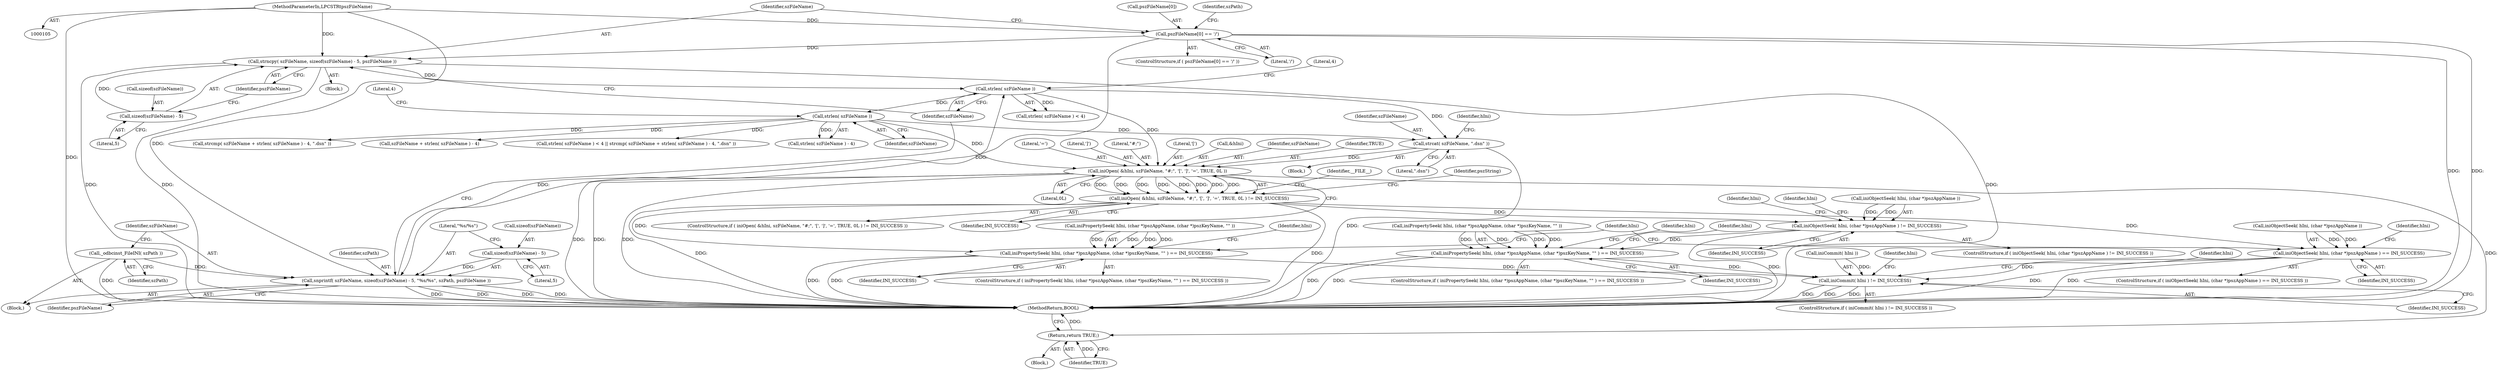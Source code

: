 digraph "0_unixODBC_45ef78e037f578b15fc58938a3a3251655e71d6f#diff-d52750c7ba4e594410438569d8e2963aL24_6@API" {
"1000160" [label="(Call,strcat( szFileName, \".dsn\" ))"];
"1000148" [label="(Call,strlen( szFileName ))"];
"1000120" [label="(Call,strncpy( szFileName, sizeof(szFileName) - 5, pszFileName ))"];
"1000122" [label="(Call,sizeof(szFileName) - 5)"];
"1000114" [label="(Call,pszFileName[0] == '/')"];
"1000106" [label="(MethodParameterIn,LPCSTR\tpszFileName)"];
"1000136" [label="(Call,snprintf( szFileName, sizeof(szFileName) - 5, \"%s/%s\", szPath, pszFileName ))"];
"1000138" [label="(Call,sizeof(szFileName) - 5)"];
"1000134" [label="(Call,_odbcinst_FileINI( szPath ))"];
"1000155" [label="(Call,strlen( szFileName ))"];
"1000165" [label="(Call,iniOpen( &hIni, szFileName, \"#;\", '[', ']', '=', TRUE, 0L ))"];
"1000164" [label="(Call,iniOpen( &hIni, szFileName, \"#;\", '[', ']', '=', TRUE, 0L ) != INI_SUCCESS)"];
"1000196" [label="(Call,iniObjectSeek( hIni, (char *)pszAppName ) == INI_SUCCESS)"];
"1000285" [label="(Call,iniCommit( hIni ) != INI_SUCCESS)"];
"1000213" [label="(Call,iniPropertySeek( hIni, (char *)pszAppName, (char *)pszKeyName, \"\" ) == INI_SUCCESS)"];
"1000230" [label="(Call,iniObjectSeek( hIni, (char *)pszAppName ) != INI_SUCCESS)"];
"1000244" [label="(Call,iniPropertySeek( hIni, (char *)pszAppName, (char *)pszKeyName, \"\" ) == INI_SUCCESS)"];
"1000303" [label="(Return,return TRUE;)"];
"1000146" [label="(Call,strlen( szFileName ) < 4 || strcmp( szFileName + strlen( szFileName ) - 4, \".dsn\" ))"];
"1000285" [label="(Call,iniCommit( hIni ) != INI_SUCCESS)"];
"1000287" [label="(Identifier,hIni)"];
"1000170" [label="(Literal,'[')"];
"1000150" [label="(Literal,4)"];
"1000163" [label="(ControlStructure,if ( iniOpen( &hIni, szFileName, \"#;\", '[', ']', '=', TRUE, 0L ) != INI_SUCCESS ))"];
"1000166" [label="(Call,&hIni)"];
"1000134" [label="(Call,_odbcinst_FileINI( szPath ))"];
"1000159" [label="(Block,)"];
"1000254" [label="(Identifier,INI_SUCCESS)"];
"1000213" [label="(Call,iniPropertySeek( hIni, (char *)pszAppName, (char *)pszKeyName, \"\" ) == INI_SUCCESS)"];
"1000120" [label="(Call,strncpy( szFileName, sizeof(szFileName) - 5, pszFileName ))"];
"1000205" [label="(Identifier,hIni)"];
"1000202" [label="(Identifier,INI_SUCCESS)"];
"1000154" [label="(Call,strlen( szFileName ) - 4)"];
"1000139" [label="(Call,sizeof(szFileName))"];
"1000121" [label="(Identifier,szFileName)"];
"1000286" [label="(Call,iniCommit( hIni ))"];
"1000119" [label="(Block,)"];
"1000212" [label="(ControlStructure,if ( iniPropertySeek( hIni, (char *)pszAppName, (char *)pszKeyName, \"\" ) == INI_SUCCESS ))"];
"1000189" [label="(Identifier,pszString)"];
"1000284" [label="(ControlStructure,if ( iniCommit( hIni ) != INI_SUCCESS ))"];
"1000175" [label="(Identifier,INI_SUCCESS)"];
"1000164" [label="(Call,iniOpen( &hIni, szFileName, \"#;\", '[', ']', '=', TRUE, 0L ) != INI_SUCCESS)"];
"1000168" [label="(Identifier,szFileName)"];
"1000305" [label="(MethodReturn,BOOL)"];
"1000245" [label="(Call,iniPropertySeek( hIni, (char *)pszAppName, (char *)pszKeyName, \"\" ))"];
"1000226" [label="(Identifier,hIni)"];
"1000147" [label="(Call,strlen( szFileName ) < 4)"];
"1000230" [label="(Call,iniObjectSeek( hIni, (char *)pszAppName ) != INI_SUCCESS)"];
"1000138" [label="(Call,sizeof(szFileName) - 5)"];
"1000196" [label="(Call,iniObjectSeek( hIni, (char *)pszAppName ) == INI_SUCCESS)"];
"1000229" [label="(ControlStructure,if ( iniObjectSeek( hIni, (char *)pszAppName ) != INI_SUCCESS ))"];
"1000157" [label="(Literal,4)"];
"1000223" [label="(Identifier,INI_SUCCESS)"];
"1000173" [label="(Identifier,TRUE)"];
"1000156" [label="(Identifier,szFileName)"];
"1000291" [label="(Identifier,hIni)"];
"1000110" [label="(Block,)"];
"1000123" [label="(Call,sizeof(szFileName))"];
"1000113" [label="(ControlStructure,if ( pszFileName[0] == '/' ))"];
"1000302" [label="(Identifier,hIni)"];
"1000172" [label="(Literal,'=')"];
"1000165" [label="(Call,iniOpen( &hIni, szFileName, \"#;\", '[', ']', '=', TRUE, 0L ))"];
"1000161" [label="(Identifier,szFileName)"];
"1000257" [label="(Identifier,hIni)"];
"1000236" [label="(Identifier,INI_SUCCESS)"];
"1000137" [label="(Identifier,szFileName)"];
"1000303" [label="(Return,return TRUE;)"];
"1000155" [label="(Call,strlen( szFileName ))"];
"1000122" [label="(Call,sizeof(szFileName) - 5)"];
"1000144" [label="(Identifier,pszFileName)"];
"1000162" [label="(Literal,\".dsn\")"];
"1000136" [label="(Call,snprintf( szFileName, sizeof(szFileName) - 5, \"%s/%s\", szPath, pszFileName ))"];
"1000143" [label="(Identifier,szPath)"];
"1000167" [label="(Identifier,hIni)"];
"1000214" [label="(Call,iniPropertySeek( hIni, (char *)pszAppName, (char *)pszKeyName, \"\" ))"];
"1000195" [label="(ControlStructure,if ( iniObjectSeek( hIni, (char *)pszAppName ) == INI_SUCCESS ))"];
"1000174" [label="(Literal,0L)"];
"1000128" [label="(Block,)"];
"1000106" [label="(MethodParameterIn,LPCSTR\tpszFileName)"];
"1000171" [label="(Literal,']')"];
"1000149" [label="(Identifier,szFileName)"];
"1000246" [label="(Identifier,hIni)"];
"1000151" [label="(Call,strcmp( szFileName + strlen( szFileName ) - 4, \".dsn\" ))"];
"1000239" [label="(Identifier,hIni)"];
"1000272" [label="(Identifier,hIni)"];
"1000141" [label="(Literal,5)"];
"1000118" [label="(Literal,'/')"];
"1000160" [label="(Call,strcat( szFileName, \".dsn\" ))"];
"1000142" [label="(Literal,\"%s/%s\")"];
"1000115" [label="(Call,pszFileName[0])"];
"1000304" [label="(Identifier,TRUE)"];
"1000244" [label="(Call,iniPropertySeek( hIni, (char *)pszAppName, (char *)pszKeyName, \"\" ) == INI_SUCCESS)"];
"1000197" [label="(Call,iniObjectSeek( hIni, (char *)pszAppName ))"];
"1000288" [label="(Identifier,INI_SUCCESS)"];
"1000152" [label="(Call,szFileName + strlen( szFileName ) - 4)"];
"1000114" [label="(Call,pszFileName[0] == '/')"];
"1000126" [label="(Identifier,pszFileName)"];
"1000243" [label="(ControlStructure,if ( iniPropertySeek( hIni, (char *)pszAppName, (char *)pszKeyName, \"\" ) == INI_SUCCESS ))"];
"1000148" [label="(Call,strlen( szFileName ))"];
"1000125" [label="(Literal,5)"];
"1000132" [label="(Identifier,szPath)"];
"1000135" [label="(Identifier,szPath)"];
"1000178" [label="(Identifier,__FILE__)"];
"1000169" [label="(Literal,\"#;\")"];
"1000231" [label="(Call,iniObjectSeek( hIni, (char *)pszAppName ))"];
"1000160" -> "1000159"  [label="AST: "];
"1000160" -> "1000162"  [label="CFG: "];
"1000161" -> "1000160"  [label="AST: "];
"1000162" -> "1000160"  [label="AST: "];
"1000167" -> "1000160"  [label="CFG: "];
"1000160" -> "1000305"  [label="DDG: "];
"1000148" -> "1000160"  [label="DDG: "];
"1000155" -> "1000160"  [label="DDG: "];
"1000160" -> "1000165"  [label="DDG: "];
"1000148" -> "1000147"  [label="AST: "];
"1000148" -> "1000149"  [label="CFG: "];
"1000149" -> "1000148"  [label="AST: "];
"1000150" -> "1000148"  [label="CFG: "];
"1000148" -> "1000147"  [label="DDG: "];
"1000120" -> "1000148"  [label="DDG: "];
"1000136" -> "1000148"  [label="DDG: "];
"1000148" -> "1000155"  [label="DDG: "];
"1000148" -> "1000165"  [label="DDG: "];
"1000120" -> "1000119"  [label="AST: "];
"1000120" -> "1000126"  [label="CFG: "];
"1000121" -> "1000120"  [label="AST: "];
"1000122" -> "1000120"  [label="AST: "];
"1000126" -> "1000120"  [label="AST: "];
"1000149" -> "1000120"  [label="CFG: "];
"1000120" -> "1000305"  [label="DDG: "];
"1000120" -> "1000305"  [label="DDG: "];
"1000120" -> "1000305"  [label="DDG: "];
"1000122" -> "1000120"  [label="DDG: "];
"1000114" -> "1000120"  [label="DDG: "];
"1000106" -> "1000120"  [label="DDG: "];
"1000122" -> "1000125"  [label="CFG: "];
"1000123" -> "1000122"  [label="AST: "];
"1000125" -> "1000122"  [label="AST: "];
"1000126" -> "1000122"  [label="CFG: "];
"1000114" -> "1000113"  [label="AST: "];
"1000114" -> "1000118"  [label="CFG: "];
"1000115" -> "1000114"  [label="AST: "];
"1000118" -> "1000114"  [label="AST: "];
"1000121" -> "1000114"  [label="CFG: "];
"1000132" -> "1000114"  [label="CFG: "];
"1000114" -> "1000305"  [label="DDG: "];
"1000114" -> "1000305"  [label="DDG: "];
"1000106" -> "1000114"  [label="DDG: "];
"1000114" -> "1000136"  [label="DDG: "];
"1000106" -> "1000105"  [label="AST: "];
"1000106" -> "1000305"  [label="DDG: "];
"1000106" -> "1000136"  [label="DDG: "];
"1000136" -> "1000128"  [label="AST: "];
"1000136" -> "1000144"  [label="CFG: "];
"1000137" -> "1000136"  [label="AST: "];
"1000138" -> "1000136"  [label="AST: "];
"1000142" -> "1000136"  [label="AST: "];
"1000143" -> "1000136"  [label="AST: "];
"1000144" -> "1000136"  [label="AST: "];
"1000149" -> "1000136"  [label="CFG: "];
"1000136" -> "1000305"  [label="DDG: "];
"1000136" -> "1000305"  [label="DDG: "];
"1000136" -> "1000305"  [label="DDG: "];
"1000136" -> "1000305"  [label="DDG: "];
"1000138" -> "1000136"  [label="DDG: "];
"1000134" -> "1000136"  [label="DDG: "];
"1000138" -> "1000141"  [label="CFG: "];
"1000139" -> "1000138"  [label="AST: "];
"1000141" -> "1000138"  [label="AST: "];
"1000142" -> "1000138"  [label="CFG: "];
"1000134" -> "1000128"  [label="AST: "];
"1000134" -> "1000135"  [label="CFG: "];
"1000135" -> "1000134"  [label="AST: "];
"1000137" -> "1000134"  [label="CFG: "];
"1000134" -> "1000305"  [label="DDG: "];
"1000155" -> "1000154"  [label="AST: "];
"1000155" -> "1000156"  [label="CFG: "];
"1000156" -> "1000155"  [label="AST: "];
"1000157" -> "1000155"  [label="CFG: "];
"1000155" -> "1000146"  [label="DDG: "];
"1000155" -> "1000151"  [label="DDG: "];
"1000155" -> "1000152"  [label="DDG: "];
"1000155" -> "1000154"  [label="DDG: "];
"1000155" -> "1000165"  [label="DDG: "];
"1000165" -> "1000164"  [label="AST: "];
"1000165" -> "1000174"  [label="CFG: "];
"1000166" -> "1000165"  [label="AST: "];
"1000168" -> "1000165"  [label="AST: "];
"1000169" -> "1000165"  [label="AST: "];
"1000170" -> "1000165"  [label="AST: "];
"1000171" -> "1000165"  [label="AST: "];
"1000172" -> "1000165"  [label="AST: "];
"1000173" -> "1000165"  [label="AST: "];
"1000174" -> "1000165"  [label="AST: "];
"1000175" -> "1000165"  [label="CFG: "];
"1000165" -> "1000305"  [label="DDG: "];
"1000165" -> "1000305"  [label="DDG: "];
"1000165" -> "1000305"  [label="DDG: "];
"1000165" -> "1000164"  [label="DDG: "];
"1000165" -> "1000164"  [label="DDG: "];
"1000165" -> "1000164"  [label="DDG: "];
"1000165" -> "1000164"  [label="DDG: "];
"1000165" -> "1000164"  [label="DDG: "];
"1000165" -> "1000164"  [label="DDG: "];
"1000165" -> "1000164"  [label="DDG: "];
"1000165" -> "1000164"  [label="DDG: "];
"1000165" -> "1000303"  [label="DDG: "];
"1000164" -> "1000163"  [label="AST: "];
"1000164" -> "1000175"  [label="CFG: "];
"1000175" -> "1000164"  [label="AST: "];
"1000178" -> "1000164"  [label="CFG: "];
"1000189" -> "1000164"  [label="CFG: "];
"1000164" -> "1000305"  [label="DDG: "];
"1000164" -> "1000305"  [label="DDG: "];
"1000164" -> "1000196"  [label="DDG: "];
"1000164" -> "1000213"  [label="DDG: "];
"1000164" -> "1000230"  [label="DDG: "];
"1000196" -> "1000195"  [label="AST: "];
"1000196" -> "1000202"  [label="CFG: "];
"1000197" -> "1000196"  [label="AST: "];
"1000202" -> "1000196"  [label="AST: "];
"1000205" -> "1000196"  [label="CFG: "];
"1000287" -> "1000196"  [label="CFG: "];
"1000196" -> "1000305"  [label="DDG: "];
"1000196" -> "1000305"  [label="DDG: "];
"1000197" -> "1000196"  [label="DDG: "];
"1000197" -> "1000196"  [label="DDG: "];
"1000196" -> "1000285"  [label="DDG: "];
"1000285" -> "1000284"  [label="AST: "];
"1000285" -> "1000288"  [label="CFG: "];
"1000286" -> "1000285"  [label="AST: "];
"1000288" -> "1000285"  [label="AST: "];
"1000291" -> "1000285"  [label="CFG: "];
"1000302" -> "1000285"  [label="CFG: "];
"1000285" -> "1000305"  [label="DDG: "];
"1000285" -> "1000305"  [label="DDG: "];
"1000285" -> "1000305"  [label="DDG: "];
"1000286" -> "1000285"  [label="DDG: "];
"1000213" -> "1000285"  [label="DDG: "];
"1000244" -> "1000285"  [label="DDG: "];
"1000213" -> "1000212"  [label="AST: "];
"1000213" -> "1000223"  [label="CFG: "];
"1000214" -> "1000213"  [label="AST: "];
"1000223" -> "1000213"  [label="AST: "];
"1000226" -> "1000213"  [label="CFG: "];
"1000287" -> "1000213"  [label="CFG: "];
"1000213" -> "1000305"  [label="DDG: "];
"1000213" -> "1000305"  [label="DDG: "];
"1000214" -> "1000213"  [label="DDG: "];
"1000214" -> "1000213"  [label="DDG: "];
"1000214" -> "1000213"  [label="DDG: "];
"1000214" -> "1000213"  [label="DDG: "];
"1000230" -> "1000229"  [label="AST: "];
"1000230" -> "1000236"  [label="CFG: "];
"1000231" -> "1000230"  [label="AST: "];
"1000236" -> "1000230"  [label="AST: "];
"1000239" -> "1000230"  [label="CFG: "];
"1000246" -> "1000230"  [label="CFG: "];
"1000230" -> "1000305"  [label="DDG: "];
"1000231" -> "1000230"  [label="DDG: "];
"1000231" -> "1000230"  [label="DDG: "];
"1000230" -> "1000244"  [label="DDG: "];
"1000244" -> "1000243"  [label="AST: "];
"1000244" -> "1000254"  [label="CFG: "];
"1000245" -> "1000244"  [label="AST: "];
"1000254" -> "1000244"  [label="AST: "];
"1000257" -> "1000244"  [label="CFG: "];
"1000272" -> "1000244"  [label="CFG: "];
"1000244" -> "1000305"  [label="DDG: "];
"1000244" -> "1000305"  [label="DDG: "];
"1000245" -> "1000244"  [label="DDG: "];
"1000245" -> "1000244"  [label="DDG: "];
"1000245" -> "1000244"  [label="DDG: "];
"1000245" -> "1000244"  [label="DDG: "];
"1000303" -> "1000110"  [label="AST: "];
"1000303" -> "1000304"  [label="CFG: "];
"1000304" -> "1000303"  [label="AST: "];
"1000305" -> "1000303"  [label="CFG: "];
"1000303" -> "1000305"  [label="DDG: "];
"1000304" -> "1000303"  [label="DDG: "];
}
